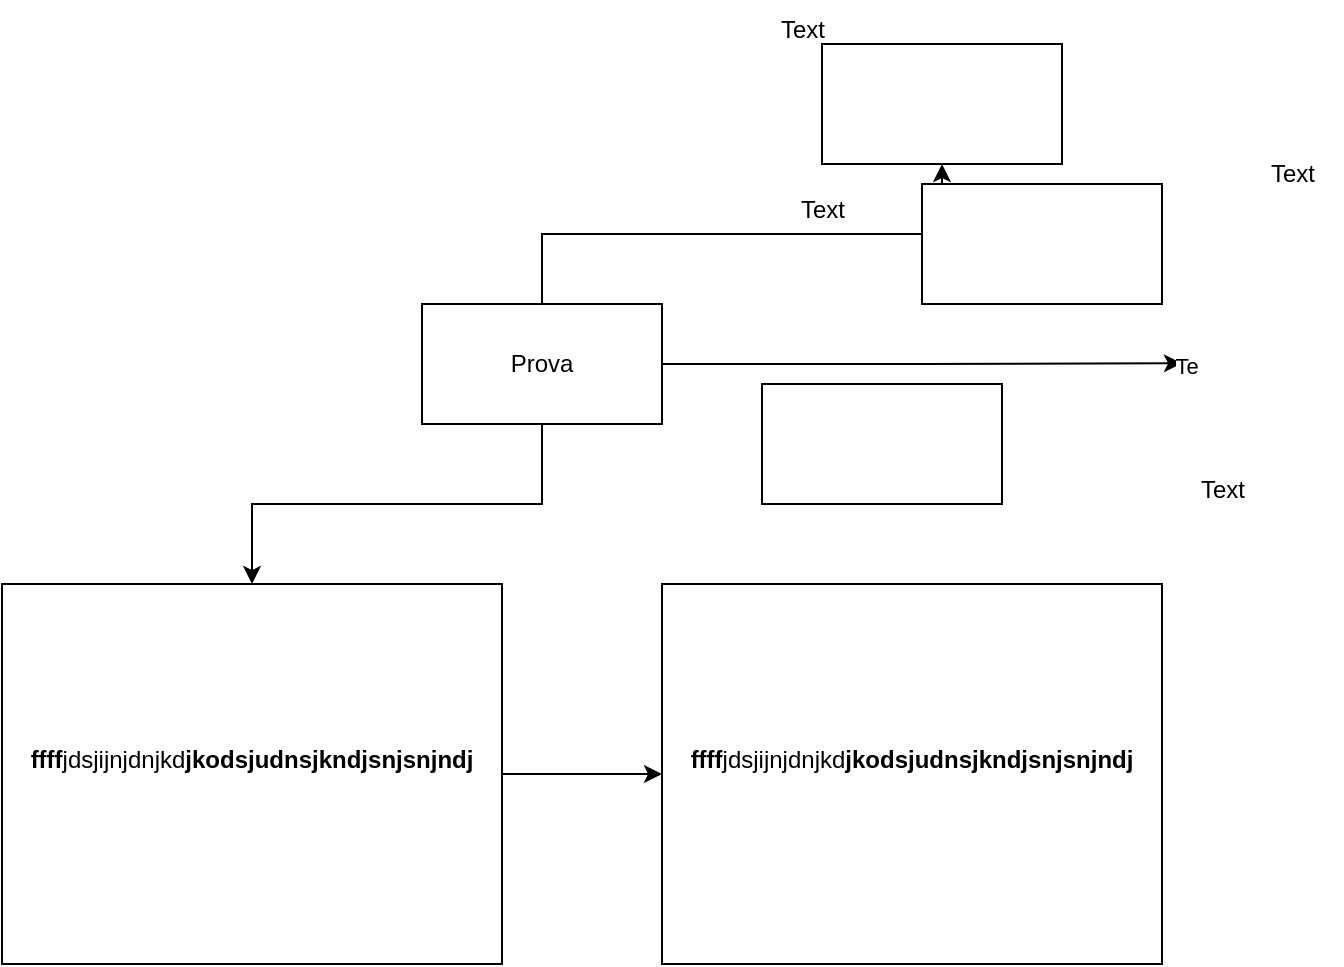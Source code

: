 <mxfile version="22.1.22" type="embed">
  <diagram name="Pagina-1" id="-_ozdiJuFeFXGDKx0h3P">
    <mxGraphModel dx="717" dy="397" grid="1" gridSize="10" guides="1" tooltips="1" connect="1" arrows="1" fold="1" page="1" pageScale="1" pageWidth="827" pageHeight="1169" math="0" shadow="0">
      <root>
        <mxCell id="0" />
        <mxCell id="1" parent="0" />
        <mxCell id="3" value="" style="edgeStyle=orthogonalEdgeStyle;rounded=0;orthogonalLoop=1;jettySize=auto;html=1;" edge="1" parent="1" source="nEromCVaz3upWeFTsGJq-1" target="2">
          <mxGeometry relative="1" as="geometry" />
        </mxCell>
        <mxCell id="6" style="edgeStyle=orthogonalEdgeStyle;rounded=0;orthogonalLoop=1;jettySize=auto;html=1;exitX=0.5;exitY=0;exitDx=0;exitDy=0;" edge="1" parent="1" source="nEromCVaz3upWeFTsGJq-1" target="12">
          <mxGeometry relative="1" as="geometry">
            <mxPoint x="300" y="60" as="targetPoint" />
          </mxGeometry>
        </mxCell>
        <mxCell id="7" style="edgeStyle=orthogonalEdgeStyle;rounded=0;orthogonalLoop=1;jettySize=auto;html=1;exitX=1;exitY=0.5;exitDx=0;exitDy=0;" edge="1" parent="1" source="nEromCVaz3upWeFTsGJq-1">
          <mxGeometry relative="1" as="geometry">
            <mxPoint x="650" y="189.667" as="targetPoint" />
          </mxGeometry>
        </mxCell>
        <mxCell id="8" value="Te" style="edgeLabel;html=1;align=center;verticalAlign=middle;resizable=0;points=[];" vertex="1" connectable="0" parent="7">
          <mxGeometry x="1" y="-2" relative="1" as="geometry">
            <mxPoint x="2" y="-1" as="offset" />
          </mxGeometry>
        </mxCell>
        <mxCell id="nEromCVaz3upWeFTsGJq-1" value="Prova" style="rounded=0;whiteSpace=wrap;html=1;" parent="1" vertex="1">
          <mxGeometry x="270" y="160" width="120" height="60" as="geometry" />
        </mxCell>
        <mxCell id="5" value="" style="edgeStyle=orthogonalEdgeStyle;rounded=0;orthogonalLoop=1;jettySize=auto;html=1;" edge="1" parent="1" source="2" target="4">
          <mxGeometry relative="1" as="geometry" />
        </mxCell>
        <mxCell id="2" value="&lt;b&gt;ffff&lt;/b&gt;jdsjijnjdnjkd&lt;b&gt;jkodsjudnsjkndjsnjsnjndj&lt;br&gt;&lt;br&gt;&lt;/b&gt;" style="rounded=0;whiteSpace=wrap;html=1;rotation=0;" vertex="1" parent="1">
          <mxGeometry x="60" y="300" width="250" height="190" as="geometry" />
        </mxCell>
        <mxCell id="4" value="&lt;b&gt;ffff&lt;/b&gt;jdsjijnjdnjkd&lt;b&gt;jkodsjudnsjkndjsnjsnjndj&lt;br&gt;&lt;br&gt;&lt;/b&gt;" style="rounded=0;whiteSpace=wrap;html=1;rotation=0;" vertex="1" parent="1">
          <mxGeometry x="390" y="300" width="250" height="190" as="geometry" />
        </mxCell>
        <mxCell id="9" value="Text" style="text;html=1;align=center;verticalAlign=middle;resizable=0;points=[];autosize=1;strokeColor=none;fillColor=none;" vertex="1" parent="1">
          <mxGeometry x="680" y="80" width="50" height="30" as="geometry" />
        </mxCell>
        <mxCell id="10" value="Text" style="text;html=1;align=center;verticalAlign=middle;resizable=0;points=[];autosize=1;strokeColor=none;fillColor=none;" vertex="1" parent="1">
          <mxGeometry x="435" y="8" width="50" height="30" as="geometry" />
        </mxCell>
        <mxCell id="11" value="Text" style="text;html=1;align=center;verticalAlign=middle;resizable=0;points=[];autosize=1;strokeColor=none;fillColor=none;" vertex="1" parent="1">
          <mxGeometry x="445" y="98" width="50" height="30" as="geometry" />
        </mxCell>
        <mxCell id="12" value="" style="whiteSpace=wrap;html=1;" vertex="1" parent="1">
          <mxGeometry x="470" y="30" width="120" height="60" as="geometry" />
        </mxCell>
        <mxCell id="13" value="" style="whiteSpace=wrap;html=1;" vertex="1" parent="1">
          <mxGeometry x="520" y="100" width="120" height="60" as="geometry" />
        </mxCell>
        <mxCell id="14" value="Text" style="text;html=1;align=center;verticalAlign=middle;resizable=0;points=[];autosize=1;strokeColor=none;fillColor=none;" vertex="1" parent="1">
          <mxGeometry x="645" y="238" width="50" height="30" as="geometry" />
        </mxCell>
        <mxCell id="15" value="" style="whiteSpace=wrap;html=1;" vertex="1" parent="1">
          <mxGeometry x="440" y="200" width="120" height="60" as="geometry" />
        </mxCell>
      </root>
    </mxGraphModel>
  </diagram>
</mxfile>
